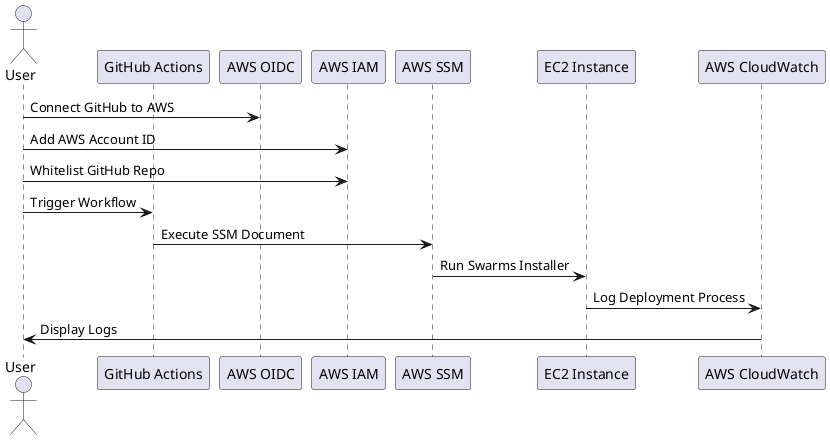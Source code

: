 @startuml
actor User
participant "GitHub Actions" as GH
participant "AWS OIDC" as OIDC
participant "AWS IAM" as IAM
participant "AWS SSM" as SSM
participant "EC2 Instance" as EC2
participant "AWS CloudWatch" as CW

User -> OIDC: Connect GitHub to AWS
User -> IAM: Add AWS Account ID
User -> IAM: Whitelist GitHub Repo
User -> GH: Trigger Workflow
GH -> SSM: Execute SSM Document
SSM -> EC2: Run Swarms Installer
EC2 -> CW: Log Deployment Process
CW -> User: Display Logs

@enduml
